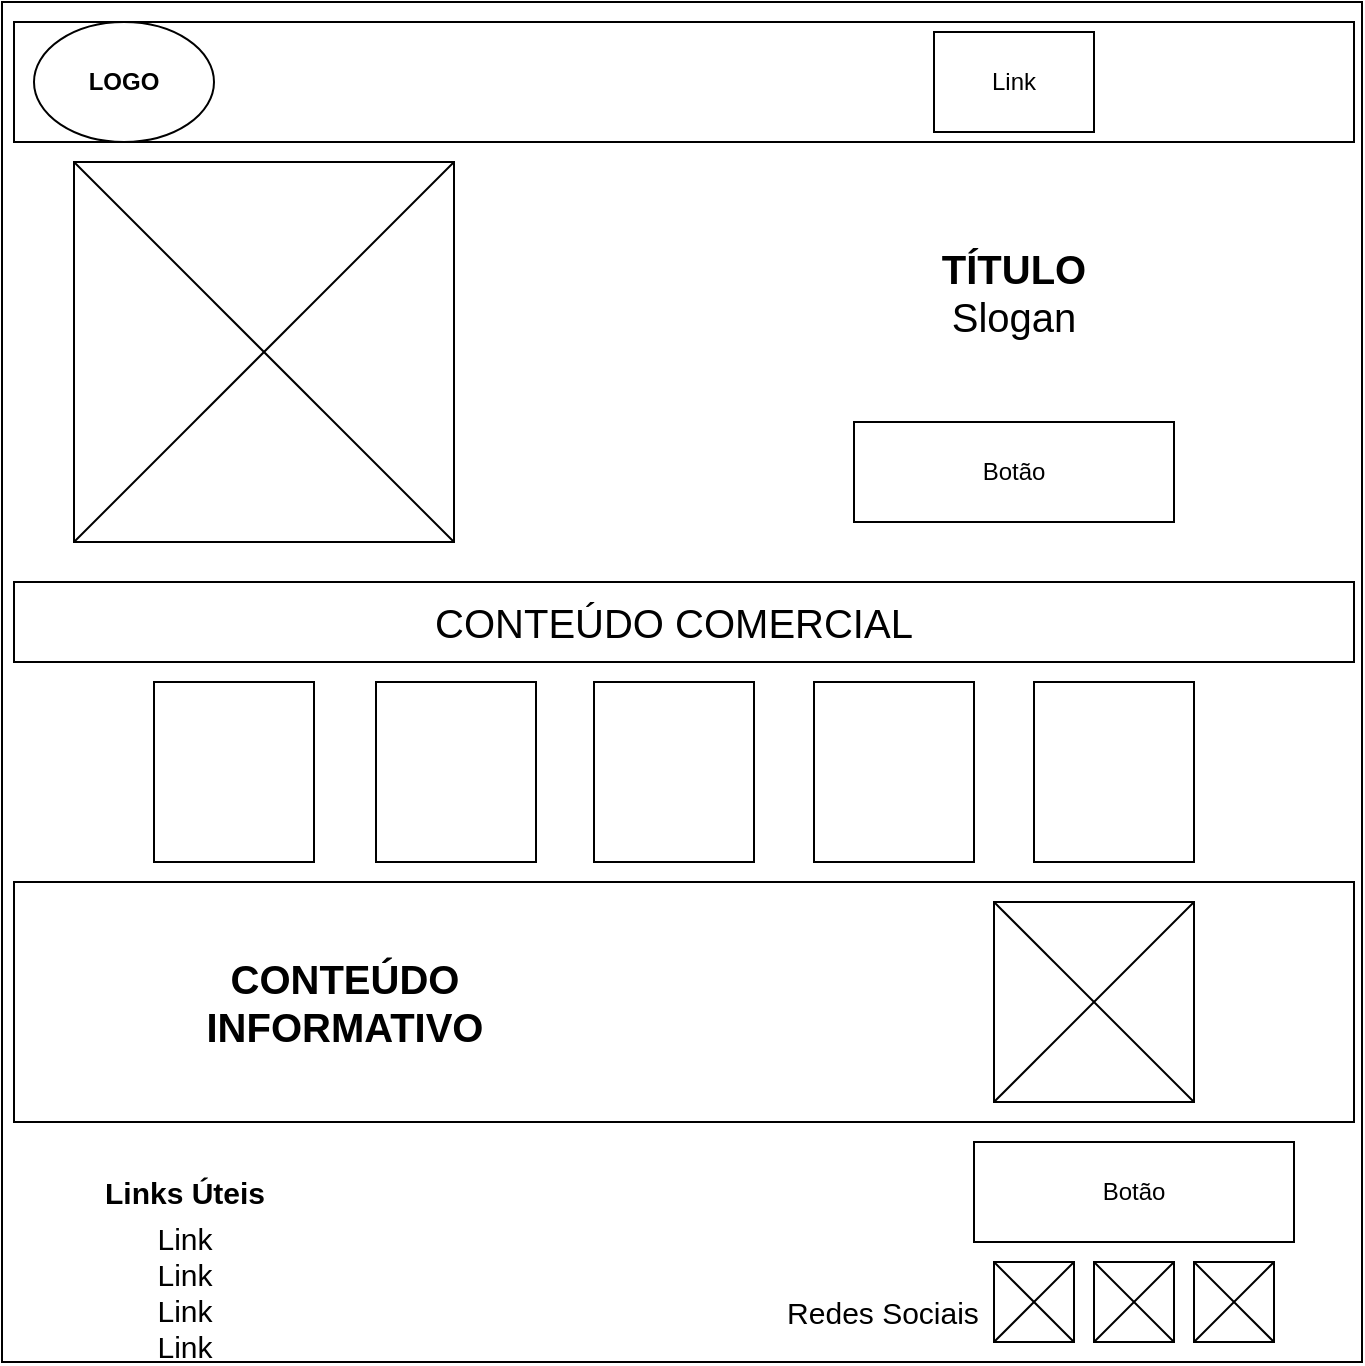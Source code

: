 <mxfile version="20.5.1" type="device"><diagram id="LENstZDuTbhxOsYMiUoC" name="Página-1"><mxGraphModel dx="1421" dy="794" grid="1" gridSize="10" guides="1" tooltips="1" connect="1" arrows="1" fold="1" page="1" pageScale="1" pageWidth="827" pageHeight="1169" math="0" shadow="0"><root><mxCell id="0"/><mxCell id="1" parent="0"/><mxCell id="yGq-W9MUKkUZA5f4cY6D-1" value="" style="whiteSpace=wrap;html=1;aspect=fixed;" vertex="1" parent="1"><mxGeometry x="74" y="40" width="680" height="680" as="geometry"/></mxCell><mxCell id="yGq-W9MUKkUZA5f4cY6D-2" value="" style="rounded=0;whiteSpace=wrap;html=1;" vertex="1" parent="1"><mxGeometry x="80" y="50" width="670" height="60" as="geometry"/></mxCell><mxCell id="yGq-W9MUKkUZA5f4cY6D-4" value="&lt;b&gt;LOGO&lt;/b&gt;" style="ellipse;whiteSpace=wrap;html=1;" vertex="1" parent="1"><mxGeometry x="90" y="50" width="90" height="60" as="geometry"/></mxCell><mxCell id="yGq-W9MUKkUZA5f4cY6D-5" value="Link" style="rounded=0;whiteSpace=wrap;html=1;" vertex="1" parent="1"><mxGeometry x="540" y="55" width="80" height="50" as="geometry"/></mxCell><mxCell id="yGq-W9MUKkUZA5f4cY6D-6" value="" style="whiteSpace=wrap;html=1;aspect=fixed;" vertex="1" parent="1"><mxGeometry x="110" y="120" width="190" height="190" as="geometry"/></mxCell><mxCell id="yGq-W9MUKkUZA5f4cY6D-8" value="" style="endArrow=none;html=1;rounded=0;entryX=1;entryY=0;entryDx=0;entryDy=0;exitX=0;exitY=1;exitDx=0;exitDy=0;" edge="1" parent="1" source="yGq-W9MUKkUZA5f4cY6D-6" target="yGq-W9MUKkUZA5f4cY6D-6"><mxGeometry width="50" height="50" relative="1" as="geometry"><mxPoint x="390" y="430" as="sourcePoint"/><mxPoint x="440" y="380" as="targetPoint"/></mxGeometry></mxCell><mxCell id="yGq-W9MUKkUZA5f4cY6D-9" value="" style="endArrow=none;html=1;rounded=0;entryX=0;entryY=0;entryDx=0;entryDy=0;exitX=1;exitY=1;exitDx=0;exitDy=0;" edge="1" parent="1" source="yGq-W9MUKkUZA5f4cY6D-6" target="yGq-W9MUKkUZA5f4cY6D-6"><mxGeometry width="50" height="50" relative="1" as="geometry"><mxPoint x="390" y="430" as="sourcePoint"/><mxPoint x="440" y="380" as="targetPoint"/></mxGeometry></mxCell><mxCell id="yGq-W9MUKkUZA5f4cY6D-10" value="Botão" style="rounded=0;whiteSpace=wrap;html=1;" vertex="1" parent="1"><mxGeometry x="500" y="250" width="160" height="50" as="geometry"/></mxCell><mxCell id="yGq-W9MUKkUZA5f4cY6D-11" value="&lt;font style=&quot;font-size: 20px;&quot;&gt;&lt;b&gt;TÍTULO&lt;/b&gt;&lt;br&gt;Slogan&lt;br&gt;&lt;/font&gt;" style="text;html=1;strokeColor=none;fillColor=none;align=center;verticalAlign=middle;whiteSpace=wrap;rounded=0;" vertex="1" parent="1"><mxGeometry x="525" y="170" width="110" height="30" as="geometry"/></mxCell><mxCell id="yGq-W9MUKkUZA5f4cY6D-12" value="" style="rounded=0;whiteSpace=wrap;html=1;fontSize=20;" vertex="1" parent="1"><mxGeometry x="80" y="330" width="670" height="40" as="geometry"/></mxCell><mxCell id="yGq-W9MUKkUZA5f4cY6D-13" value="" style="rounded=0;whiteSpace=wrap;html=1;fontSize=20;" vertex="1" parent="1"><mxGeometry x="80" y="480" width="670" height="120" as="geometry"/></mxCell><mxCell id="yGq-W9MUKkUZA5f4cY6D-14" value="" style="whiteSpace=wrap;html=1;aspect=fixed;fontSize=20;" vertex="1" parent="1"><mxGeometry x="570" y="490" width="100" height="100" as="geometry"/></mxCell><mxCell id="yGq-W9MUKkUZA5f4cY6D-15" value="" style="endArrow=none;html=1;rounded=0;fontSize=20;entryX=1;entryY=0;entryDx=0;entryDy=0;exitX=0;exitY=1;exitDx=0;exitDy=0;" edge="1" parent="1" source="yGq-W9MUKkUZA5f4cY6D-14" target="yGq-W9MUKkUZA5f4cY6D-14"><mxGeometry width="50" height="50" relative="1" as="geometry"><mxPoint x="585" y="565" as="sourcePoint"/><mxPoint x="635" y="515" as="targetPoint"/></mxGeometry></mxCell><mxCell id="yGq-W9MUKkUZA5f4cY6D-16" value="" style="endArrow=none;html=1;rounded=0;fontSize=20;entryX=0;entryY=0;entryDx=0;entryDy=0;exitX=1;exitY=1;exitDx=0;exitDy=0;" edge="1" parent="1" source="yGq-W9MUKkUZA5f4cY6D-14" target="yGq-W9MUKkUZA5f4cY6D-14"><mxGeometry width="50" height="50" relative="1" as="geometry"><mxPoint x="585" y="560" as="sourcePoint"/><mxPoint x="635" y="510" as="targetPoint"/></mxGeometry></mxCell><mxCell id="yGq-W9MUKkUZA5f4cY6D-17" value="&lt;font style=&quot;font-size: 20px;&quot;&gt;&lt;b&gt;CONTEÚDO INFORMATIVO&lt;/b&gt;&lt;br&gt;&lt;/font&gt;" style="text;html=1;strokeColor=none;fillColor=none;align=center;verticalAlign=middle;whiteSpace=wrap;rounded=0;" vertex="1" parent="1"><mxGeometry x="170" y="525" width="151" height="30" as="geometry"/></mxCell><mxCell id="yGq-W9MUKkUZA5f4cY6D-18" value="&lt;font style=&quot;font-size: 20px;&quot;&gt;CONTEÚDO COMERCIAL&lt;br&gt;&lt;/font&gt;" style="text;html=1;strokeColor=none;fillColor=none;align=center;verticalAlign=middle;whiteSpace=wrap;rounded=0;" vertex="1" parent="1"><mxGeometry x="180" y="335" width="460" height="30" as="geometry"/></mxCell><mxCell id="yGq-W9MUKkUZA5f4cY6D-19" value="" style="rounded=0;whiteSpace=wrap;html=1;fontSize=20;" vertex="1" parent="1"><mxGeometry x="150" y="380" width="80" height="90" as="geometry"/></mxCell><mxCell id="yGq-W9MUKkUZA5f4cY6D-20" value="" style="rounded=0;whiteSpace=wrap;html=1;fontSize=20;" vertex="1" parent="1"><mxGeometry x="261" y="380" width="80" height="90" as="geometry"/></mxCell><mxCell id="yGq-W9MUKkUZA5f4cY6D-21" value="" style="rounded=0;whiteSpace=wrap;html=1;fontSize=20;" vertex="1" parent="1"><mxGeometry x="370" y="380" width="80" height="90" as="geometry"/></mxCell><mxCell id="yGq-W9MUKkUZA5f4cY6D-22" value="" style="rounded=0;whiteSpace=wrap;html=1;fontSize=20;" vertex="1" parent="1"><mxGeometry x="480" y="380" width="80" height="90" as="geometry"/></mxCell><mxCell id="yGq-W9MUKkUZA5f4cY6D-23" value="" style="rounded=0;whiteSpace=wrap;html=1;fontSize=20;" vertex="1" parent="1"><mxGeometry x="590" y="380" width="80" height="90" as="geometry"/></mxCell><mxCell id="yGq-W9MUKkUZA5f4cY6D-24" value="&lt;font style=&quot;&quot;&gt;&lt;font style=&quot;font-size: 15px;&quot;&gt;Redes Sociais&lt;/font&gt;&lt;br&gt;&lt;/font&gt;" style="text;html=1;strokeColor=none;fillColor=none;align=center;verticalAlign=middle;whiteSpace=wrap;rounded=0;" vertex="1" parent="1"><mxGeometry x="439" y="680" width="151" height="30" as="geometry"/></mxCell><mxCell id="yGq-W9MUKkUZA5f4cY6D-25" value="" style="whiteSpace=wrap;html=1;aspect=fixed;fontSize=20;" vertex="1" parent="1"><mxGeometry x="570" y="670" width="40" height="40" as="geometry"/></mxCell><mxCell id="yGq-W9MUKkUZA5f4cY6D-26" value="" style="endArrow=none;html=1;rounded=0;fontSize=15;exitX=0;exitY=1;exitDx=0;exitDy=0;entryX=1;entryY=0;entryDx=0;entryDy=0;" edge="1" parent="1" source="yGq-W9MUKkUZA5f4cY6D-25" target="yGq-W9MUKkUZA5f4cY6D-25"><mxGeometry width="50" height="50" relative="1" as="geometry"><mxPoint x="635" y="690" as="sourcePoint"/><mxPoint x="685" y="640" as="targetPoint"/></mxGeometry></mxCell><mxCell id="yGq-W9MUKkUZA5f4cY6D-27" value="" style="endArrow=none;html=1;rounded=0;fontSize=15;exitX=1;exitY=1;exitDx=0;exitDy=0;entryX=0;entryY=0;entryDx=0;entryDy=0;" edge="1" parent="1" source="yGq-W9MUKkUZA5f4cY6D-25" target="yGq-W9MUKkUZA5f4cY6D-25"><mxGeometry width="50" height="50" relative="1" as="geometry"><mxPoint x="580" y="720" as="sourcePoint"/><mxPoint x="620" y="680" as="targetPoint"/></mxGeometry></mxCell><mxCell id="yGq-W9MUKkUZA5f4cY6D-31" value="" style="whiteSpace=wrap;html=1;aspect=fixed;fontSize=20;" vertex="1" parent="1"><mxGeometry x="620" y="670" width="40" height="40" as="geometry"/></mxCell><mxCell id="yGq-W9MUKkUZA5f4cY6D-32" value="" style="endArrow=none;html=1;rounded=0;fontSize=15;exitX=0;exitY=1;exitDx=0;exitDy=0;entryX=1;entryY=0;entryDx=0;entryDy=0;" edge="1" parent="1"><mxGeometry width="50" height="50" relative="1" as="geometry"><mxPoint x="620" y="710" as="sourcePoint"/><mxPoint x="660" y="670" as="targetPoint"/></mxGeometry></mxCell><mxCell id="yGq-W9MUKkUZA5f4cY6D-33" value="" style="endArrow=none;html=1;rounded=0;fontSize=15;exitX=1;exitY=1;exitDx=0;exitDy=0;entryX=0;entryY=0;entryDx=0;entryDy=0;" edge="1" parent="1"><mxGeometry width="50" height="50" relative="1" as="geometry"><mxPoint x="660" y="710" as="sourcePoint"/><mxPoint x="620" y="670" as="targetPoint"/></mxGeometry></mxCell><mxCell id="yGq-W9MUKkUZA5f4cY6D-34" value="" style="whiteSpace=wrap;html=1;aspect=fixed;fontSize=20;" vertex="1" parent="1"><mxGeometry x="670" y="670" width="40" height="40" as="geometry"/></mxCell><mxCell id="yGq-W9MUKkUZA5f4cY6D-35" value="" style="endArrow=none;html=1;rounded=0;fontSize=15;exitX=0;exitY=1;exitDx=0;exitDy=0;entryX=1;entryY=0;entryDx=0;entryDy=0;" edge="1" parent="1"><mxGeometry width="50" height="50" relative="1" as="geometry"><mxPoint x="670" y="710" as="sourcePoint"/><mxPoint x="710" y="670" as="targetPoint"/></mxGeometry></mxCell><mxCell id="yGq-W9MUKkUZA5f4cY6D-36" value="" style="endArrow=none;html=1;rounded=0;fontSize=15;exitX=1;exitY=1;exitDx=0;exitDy=0;entryX=0;entryY=0;entryDx=0;entryDy=0;" edge="1" parent="1"><mxGeometry width="50" height="50" relative="1" as="geometry"><mxPoint x="710" y="710" as="sourcePoint"/><mxPoint x="670" y="670" as="targetPoint"/></mxGeometry></mxCell><mxCell id="yGq-W9MUKkUZA5f4cY6D-37" value="Botão" style="rounded=0;whiteSpace=wrap;html=1;" vertex="1" parent="1"><mxGeometry x="560" y="610" width="160" height="50" as="geometry"/></mxCell><mxCell id="yGq-W9MUKkUZA5f4cY6D-38" value="&lt;font style=&quot;&quot;&gt;&lt;font style=&quot;font-size: 15px;&quot;&gt;&lt;b&gt;Links Úteis&lt;/b&gt;&lt;/font&gt;&lt;br&gt;&lt;/font&gt;" style="text;html=1;strokeColor=none;fillColor=none;align=center;verticalAlign=middle;whiteSpace=wrap;rounded=0;" vertex="1" parent="1"><mxGeometry x="90" y="620" width="151" height="30" as="geometry"/></mxCell><mxCell id="yGq-W9MUKkUZA5f4cY6D-39" value="&lt;font style=&quot;&quot;&gt;&lt;span style=&quot;font-size: 15px;&quot;&gt;Link&lt;br&gt;&lt;/span&gt;&lt;span style=&quot;font-size: 15px;&quot;&gt;Link&lt;br&gt;&lt;/span&gt;&lt;span style=&quot;font-size: 15px;&quot;&gt;Link&lt;br&gt;&lt;/span&gt;&lt;span style=&quot;font-size: 15px;&quot;&gt;Link&lt;/span&gt;&lt;br&gt;&lt;/font&gt;" style="text;html=1;strokeColor=none;fillColor=none;align=center;verticalAlign=middle;whiteSpace=wrap;rounded=0;" vertex="1" parent="1"><mxGeometry x="90" y="670" width="151" height="30" as="geometry"/></mxCell></root></mxGraphModel></diagram></mxfile>
